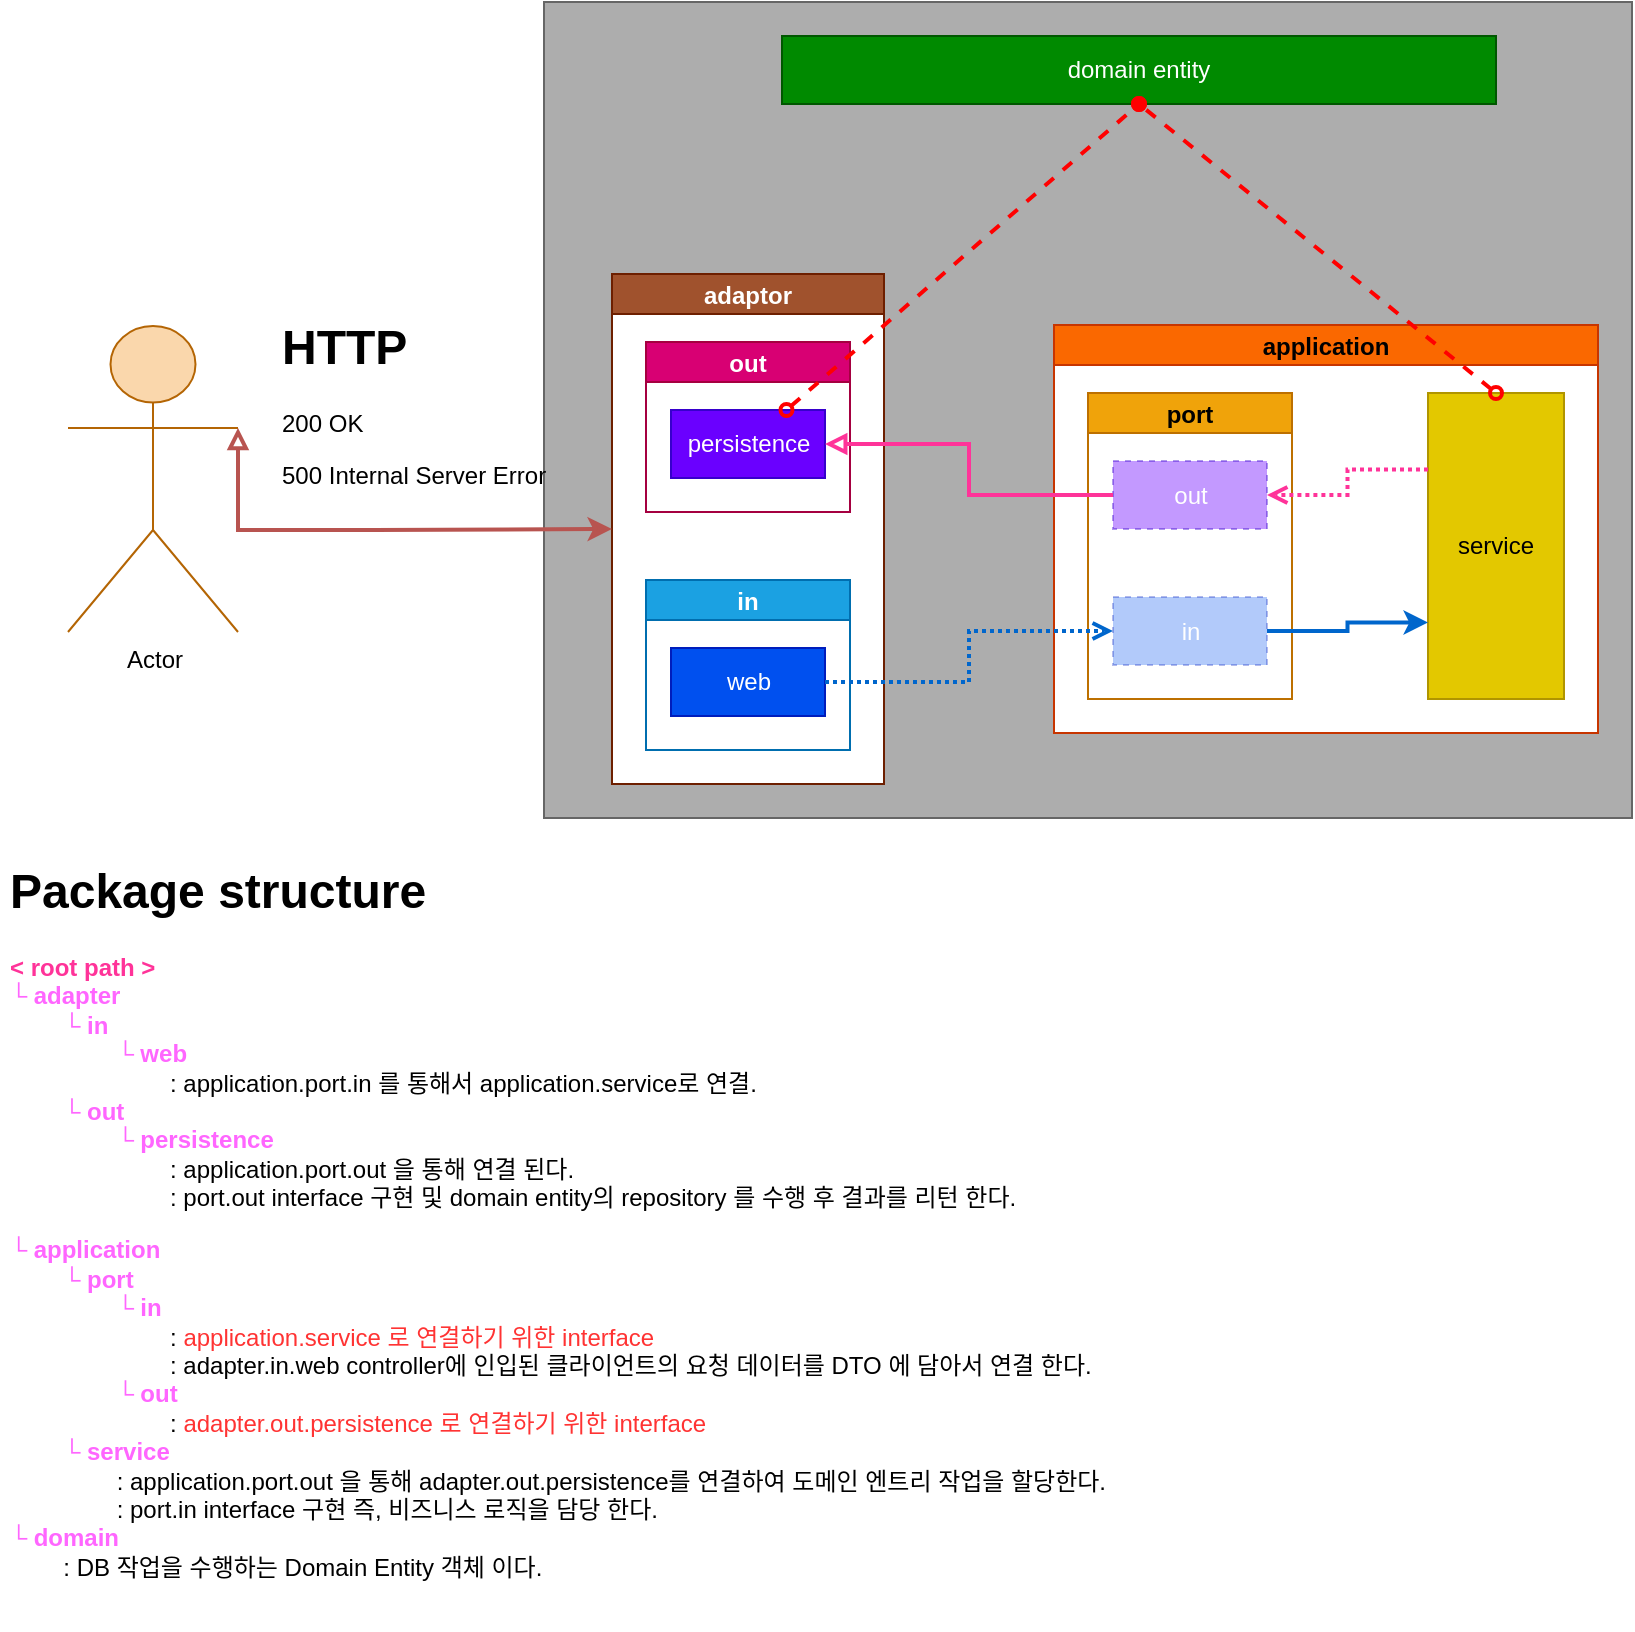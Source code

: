 <mxfile version="20.5.3" type="embed"><diagram id="B3uDLRt_V9X-DplkwoNq" name="Page-1"><mxGraphModel dx="755" dy="772" grid="1" gridSize="17" guides="1" tooltips="1" connect="1" arrows="1" fold="1" page="1" pageScale="1" pageWidth="850" pageHeight="1400" math="0" shadow="0"><root><mxCell id="0"/><mxCell id="1" parent="0"/><mxCell id="132" value="" style="rounded=0;whiteSpace=wrap;html=1;fillColor=#ADADAD;fontColor=#333333;strokeColor=#666666;" parent="1" vertex="1"><mxGeometry x="272" y="119" width="544" height="408" as="geometry"/></mxCell><mxCell id="37" value="adaptor" style="swimlane;startSize=20;horizontal=1;containerType=tree;newEdgeStyle={&quot;edgeStyle&quot;:&quot;elbowEdgeStyle&quot;,&quot;startArrow&quot;:&quot;none&quot;,&quot;endArrow&quot;:&quot;none&quot;};fillColor=#a0522d;fontColor=#ffffff;strokeColor=#6D1F00;swimlaneFillColor=default;" parent="1" vertex="1"><mxGeometry x="306" y="255" width="136" height="255" as="geometry"><mxRectangle x="68" y="102" width="102" height="34" as="alternateBounds"/></mxGeometry></mxCell><mxCell id="91" value="in" style="swimlane;startSize=20;horizontal=1;containerType=tree;newEdgeStyle={&quot;edgeStyle&quot;:&quot;elbowEdgeStyle&quot;,&quot;startArrow&quot;:&quot;none&quot;,&quot;endArrow&quot;:&quot;none&quot;};fillColor=#1ba1e2;strokeColor=#006EAF;fontColor=#ffffff;" parent="37" vertex="1"><mxGeometry x="17" y="153" width="102" height="85" as="geometry"><mxRectangle x="68" y="102" width="102" height="34" as="alternateBounds"/></mxGeometry></mxCell><UserObject label="web" treeRoot="1" id="95"><mxCell style="whiteSpace=wrap;html=1;align=center;treeFolding=1;treeMoving=1;newEdgeStyle={&quot;edgeStyle&quot;:&quot;elbowEdgeStyle&quot;,&quot;startArrow&quot;:&quot;none&quot;,&quot;endArrow&quot;:&quot;none&quot;};fillColor=#0050ef;fontColor=#ffffff;strokeColor=#001DBC;" parent="91" vertex="1"><mxGeometry x="12.5" y="34.0" width="77" height="34" as="geometry"/></mxCell></UserObject><mxCell id="101" value="out" style="swimlane;startSize=20;horizontal=1;containerType=tree;newEdgeStyle={&quot;edgeStyle&quot;:&quot;elbowEdgeStyle&quot;,&quot;startArrow&quot;:&quot;none&quot;,&quot;endArrow&quot;:&quot;none&quot;};fillColor=#d80073;fontColor=#ffffff;strokeColor=#A50040;gradientColor=none;swimlaneFillColor=default;" parent="37" vertex="1"><mxGeometry x="17" y="34" width="102" height="85" as="geometry"><mxRectangle x="68" y="102" width="102" height="34" as="alternateBounds"/></mxGeometry></mxCell><UserObject label="persistence" treeRoot="1" id="102"><mxCell style="whiteSpace=wrap;html=1;align=center;treeFolding=1;treeMoving=1;newEdgeStyle={&quot;edgeStyle&quot;:&quot;elbowEdgeStyle&quot;,&quot;startArrow&quot;:&quot;none&quot;,&quot;endArrow&quot;:&quot;none&quot;};fillColor=#6a00ff;fontColor=#ffffff;strokeColor=#3700CC;" parent="101" vertex="1"><mxGeometry x="12.5" y="34.0" width="77" height="34" as="geometry"/></mxCell></UserObject><mxCell id="63" value="application" style="swimlane;startSize=20;horizontal=1;containerType=tree;newEdgeStyle={&quot;edgeStyle&quot;:&quot;elbowEdgeStyle&quot;,&quot;startArrow&quot;:&quot;none&quot;,&quot;endArrow&quot;:&quot;none&quot;};fillColor=#fa6800;fontColor=#000000;strokeColor=#C73500;gradientColor=none;swimlaneFillColor=default;" parent="1" vertex="1"><mxGeometry x="527" y="280.5" width="272" height="204" as="geometry"><mxRectangle x="68" y="102" width="102" height="34" as="alternateBounds"/></mxGeometry></mxCell><UserObject label="service" treeRoot="1" id="75"><mxCell style="whiteSpace=wrap;html=1;align=center;treeFolding=1;treeMoving=1;newEdgeStyle={&quot;edgeStyle&quot;:&quot;elbowEdgeStyle&quot;,&quot;startArrow&quot;:&quot;none&quot;,&quot;endArrow&quot;:&quot;none&quot;};fillColor=#e3c800;fontColor=#000000;strokeColor=#B09500;" parent="63" vertex="1"><mxGeometry x="187" y="34" width="68" height="153" as="geometry"/></mxCell></UserObject><mxCell id="106" value="port" style="swimlane;startSize=20;horizontal=1;containerType=tree;newEdgeStyle={&quot;edgeStyle&quot;:&quot;elbowEdgeStyle&quot;,&quot;startArrow&quot;:&quot;none&quot;,&quot;endArrow&quot;:&quot;none&quot;};fillColor=#f0a30a;fontColor=#000000;strokeColor=#BD7000;gradientColor=none;swimlaneFillColor=default;" parent="63" vertex="1"><mxGeometry x="17" y="34" width="102" height="153" as="geometry"><mxRectangle x="68" y="102" width="102" height="34" as="alternateBounds"/></mxGeometry></mxCell><UserObject label="out" treeRoot="1" id="107"><mxCell style="whiteSpace=wrap;html=1;align=center;treeFolding=1;treeMoving=1;newEdgeStyle={&quot;edgeStyle&quot;:&quot;elbowEdgeStyle&quot;,&quot;startArrow&quot;:&quot;none&quot;,&quot;endArrow&quot;:&quot;none&quot;};fillColor=#6a00ff;strokeColor=#3700CC;dashed=1;fontColor=#ffffff;opacity=40;" parent="106" vertex="1"><mxGeometry x="12.5" y="34.0" width="77" height="34" as="geometry"/></mxCell></UserObject><UserObject label="in" treeRoot="1" id="108"><mxCell style="whiteSpace=wrap;html=1;align=center;treeFolding=1;treeMoving=1;newEdgeStyle={&quot;edgeStyle&quot;:&quot;elbowEdgeStyle&quot;,&quot;startArrow&quot;:&quot;none&quot;,&quot;endArrow&quot;:&quot;none&quot;};fillColor=#0050ef;strokeColor=#001DBC;dashed=1;strokeWidth=1;fontColor=#ffffff;opacity=30;" parent="106" vertex="1"><mxGeometry x="12.5" y="102" width="77" height="34" as="geometry"/></mxCell></UserObject><mxCell id="116" style="edgeStyle=orthogonalEdgeStyle;rounded=0;orthogonalLoop=1;jettySize=auto;html=1;exitX=1;exitY=0.5;exitDx=0;exitDy=0;entryX=0;entryY=0.75;entryDx=0;entryDy=0;endArrow=classic;endFill=1;fillColor=#1ba1e2;strokeColor=#0066CC;strokeWidth=2;" parent="63" source="108" target="75" edge="1"><mxGeometry relative="1" as="geometry"/></mxCell><mxCell id="118" style="edgeStyle=orthogonalEdgeStyle;rounded=0;orthogonalLoop=1;jettySize=auto;html=1;exitX=0;exitY=0.25;exitDx=0;exitDy=0;entryX=1;entryY=0.5;entryDx=0;entryDy=0;endArrow=open;endFill=0;fillColor=#d80073;strokeColor=#FF3399;dashed=1;dashPattern=1 1;strokeWidth=2;" parent="63" source="75" target="107" edge="1"><mxGeometry relative="1" as="geometry"/></mxCell><mxCell id="115" style="edgeStyle=orthogonalEdgeStyle;rounded=0;orthogonalLoop=1;jettySize=auto;html=1;exitX=1;exitY=0.5;exitDx=0;exitDy=0;entryX=0;entryY=0.5;entryDx=0;entryDy=0;endArrow=open;endFill=0;fillColor=#1ba1e2;strokeColor=#0066CC;dashed=1;dashPattern=1 1;strokeWidth=2;" parent="1" source="95" target="108" edge="1"><mxGeometry relative="1" as="geometry"/></mxCell><mxCell id="117" style="edgeStyle=orthogonalEdgeStyle;rounded=0;orthogonalLoop=1;jettySize=auto;html=1;exitX=0;exitY=0.5;exitDx=0;exitDy=0;endArrow=block;endFill=0;fillColor=#e6d0de;strokeColor=#FF3399;gradientColor=#d5739d;strokeWidth=2;" parent="1" source="107" target="102" edge="1"><mxGeometry relative="1" as="geometry"/></mxCell><UserObject label="domain entity" treeRoot="1" id="121"><mxCell style="whiteSpace=wrap;html=1;align=center;treeFolding=1;treeMoving=1;newEdgeStyle={&quot;edgeStyle&quot;:&quot;elbowEdgeStyle&quot;,&quot;startArrow&quot;:&quot;none&quot;,&quot;endArrow&quot;:&quot;none&quot;};fillColor=#008a00;fontColor=#ffffff;strokeColor=#005700;" parent="1" vertex="1"><mxGeometry x="391" y="136" width="357" height="34" as="geometry"/></mxCell></UserObject><mxCell id="122" value="" style="endArrow=oval;html=1;strokeWidth=2;rounded=0;entryX=0.5;entryY=1;entryDx=0;entryDy=0;exitX=0.5;exitY=0;exitDx=0;exitDy=0;fillColor=#60a917;strokeColor=#FF0000;startArrow=oval;startFill=0;endFill=1;dashed=1;" parent="1" source="75" target="121" edge="1"><mxGeometry width="50" height="50" relative="1" as="geometry"><mxPoint x="663" y="305" as="sourcePoint"/><mxPoint x="713" y="255" as="targetPoint"/></mxGeometry></mxCell><mxCell id="123" value="" style="endArrow=oval;html=1;strokeWidth=2;rounded=0;entryX=0.5;entryY=1;entryDx=0;entryDy=0;exitX=0.75;exitY=0;exitDx=0;exitDy=0;fillColor=#d5e8d4;strokeColor=#FF0000;gradientColor=#97d077;startArrow=oval;startFill=0;endFill=1;dashed=1;" parent="1" source="102" target="121" edge="1"><mxGeometry width="50" height="50" relative="1" as="geometry"><mxPoint x="731" y="369.75" as="sourcePoint"/><mxPoint x="586.5" y="187" as="targetPoint"/></mxGeometry></mxCell><mxCell id="124" value="Actor" style="shape=umlActor;verticalLabelPosition=bottom;verticalAlign=top;html=1;outlineConnect=0;fillColor=#fad7ac;strokeColor=#b46504;" parent="1" vertex="1"><mxGeometry x="34" y="281" width="85" height="153" as="geometry"/></mxCell><mxCell id="127" value="" style="endArrow=classic;startArrow=block;html=1;rounded=0;exitX=1;exitY=0.333;exitDx=0;exitDy=0;exitPerimeter=0;entryX=0;entryY=0.5;entryDx=0;entryDy=0;startFill=0;fillColor=#f8cecc;gradientColor=#ea6b66;strokeColor=#b85450;strokeWidth=2;" parent="1" source="124" target="37" edge="1"><mxGeometry width="50" height="50" relative="1" as="geometry"><mxPoint x="204" y="356" as="sourcePoint"/><mxPoint x="254" y="306" as="targetPoint"/><Array as="points"><mxPoint x="119" y="383"/><mxPoint x="187" y="383"/></Array></mxGeometry></mxCell><mxCell id="128" value="&lt;h1&gt;HTTP&amp;nbsp;&lt;/h1&gt;&lt;p&gt;200 OK&lt;/p&gt;&lt;p&gt;500 Internal Server Error&amp;nbsp;&lt;/p&gt;" style="text;html=1;strokeColor=none;fillColor=none;spacing=5;spacingTop=-20;whiteSpace=wrap;overflow=hidden;rounded=0;" parent="1" vertex="1"><mxGeometry x="136" y="272" width="153" height="103" as="geometry"/></mxCell><mxCell id="130" value="&lt;h1&gt;Package structure&lt;/h1&gt;&lt;p&gt;&lt;b&gt;&lt;font color=&quot;#ff3399&quot;&gt;&amp;lt; root path &amp;gt;&lt;/font&gt;&lt;/b&gt;&lt;br&gt;&lt;font color=&quot;#ff66ff&quot;&gt;&lt;span style=&quot;background-color: initial;&quot;&gt;&lt;b&gt;└ adapter&lt;br&gt;&lt;/b&gt;&lt;/span&gt;&lt;span style=&quot;background-color: initial;&quot;&gt;&lt;span style=&quot;white-space: pre;&quot;&gt;&#9;&lt;/span&gt;&lt;b&gt;└ in&lt;/b&gt;&lt;/span&gt;&lt;span style=&quot;background-color: initial;&quot;&gt;&lt;b&gt;&lt;span style=&quot;white-space: pre;&quot;&gt;&#9;&lt;/span&gt;&lt;br&gt;&lt;/b&gt;&lt;/span&gt;&lt;/font&gt;&lt;span style=&quot;background-color: initial;&quot;&gt;&lt;b&gt;&lt;font color=&quot;#ff66ff&quot;&gt;&lt;span style=&quot;white-space: pre;&quot;&gt;&#9;&lt;/span&gt;&lt;span style=&quot;white-space: pre;&quot;&gt;&#9;&lt;/span&gt;└ web&lt;/font&gt;&lt;/b&gt;&lt;br&gt;&lt;/span&gt;&lt;span style=&quot;background-color: initial; white-space: pre;&quot;&gt;&#9;&lt;/span&gt;&lt;span style=&quot;background-color: initial; white-space: pre;&quot;&gt;&#9;&lt;/span&gt;&lt;span style=&quot;background-color: initial; white-space: pre;&quot;&gt;&#9;&lt;/span&gt;&lt;span style=&quot;background-color: initial;&quot;&gt;: application.port.in 를 통해서 application.service로 연결.&lt;br&gt;&lt;/span&gt;&lt;font color=&quot;#ff66ff&quot;&gt;&lt;span style=&quot;background-color: initial; white-space: pre;&quot;&gt;&#9;&lt;/span&gt;&lt;b&gt;&lt;span style=&quot;background-color: initial;&quot;&gt;└ out&lt;br&gt;&lt;/span&gt;&lt;span style=&quot;background-color: initial; white-space: pre;&quot;&gt;&#9;&lt;/span&gt;&lt;span style=&quot;background-color: initial; white-space: pre;&quot;&gt;&#9;&lt;/span&gt;&lt;/b&gt;&lt;/font&gt;&lt;span style=&quot;background-color: initial;&quot;&gt;&lt;b&gt;&lt;font color=&quot;#ff66ff&quot;&gt;└ persistence&lt;/font&gt;&lt;/b&gt;&lt;br&gt;&lt;/span&gt;&lt;span style=&quot;background-color: initial; white-space: pre;&quot;&gt;&#9;&lt;/span&gt;&lt;span style=&quot;background-color: initial; white-space: pre;&quot;&gt;&#9;&lt;/span&gt;&lt;span style=&quot;background-color: initial; white-space: pre;&quot;&gt;&#9;&lt;/span&gt;&lt;span style=&quot;background-color: initial;&quot;&gt;: application.port.out 을 통해 연결 된다.&lt;br&gt;&lt;span style=&quot;white-space: pre;&quot;&gt;&#9;&lt;/span&gt;&lt;span style=&quot;white-space: pre;&quot;&gt;&#9;&lt;/span&gt;&lt;span style=&quot;white-space: pre;&quot;&gt;&#9;&lt;/span&gt;: port.out interface 구현 및 domain entity의 repository 를 수행 후 결과를 리턴 한다.&lt;/span&gt;&lt;br&gt;&lt;/p&gt;&lt;p&gt;&lt;b&gt;&lt;font color=&quot;#ff66ff&quot;&gt;└ application&lt;br&gt;&lt;span style=&quot;background-color: initial;&quot;&gt;&lt;span style=&quot;white-space: pre;&quot;&gt;&#9;&lt;/span&gt;└ port&lt;br&gt;&lt;/span&gt;&lt;/font&gt;&lt;/b&gt;&lt;span style=&quot;background-color: initial;&quot;&gt;&lt;b&gt;&lt;font color=&quot;#ff66ff&quot;&gt;&lt;span style=&quot;white-space: pre;&quot;&gt;&#9;&lt;/span&gt;&lt;span style=&quot;white-space: pre;&quot;&gt;&#9;&lt;/span&gt;└ in&lt;/font&gt;&lt;/b&gt;&lt;br&gt;&lt;/span&gt;&lt;span style=&quot;background-color: initial;&quot;&gt;&lt;span style=&quot;white-space: pre;&quot;&gt;&#9;&lt;/span&gt;&lt;span style=&quot;white-space: pre;&quot;&gt;&#9;&lt;/span&gt;&lt;span style=&quot;white-space: pre;&quot;&gt;&#9;&lt;/span&gt;: &lt;font color=&quot;#ff3333&quot;&gt;application.service 로 연결하기 위한 interface&lt;/font&gt;&lt;br&gt;&lt;/span&gt;&lt;span style=&quot;background-color: initial;&quot;&gt;&lt;span style=&quot;white-space: pre;&quot;&gt;&#9;&lt;/span&gt;&lt;span style=&quot;white-space: pre;&quot;&gt;&#9;&lt;/span&gt;&lt;span style=&quot;white-space: pre;&quot;&gt;&#9;&lt;/span&gt;: adapter.in.web controller에 인입된 클라이언트의 요청 데이터를 DTO 에 담아서 연결 한다.&lt;br&gt;&lt;/span&gt;&lt;span style=&quot;background-color: initial;&quot;&gt;&lt;font color=&quot;#ff66ff&quot;&gt;&lt;span style=&quot;white-space: pre;&quot;&gt;&#9;&lt;/span&gt;&lt;span style=&quot;white-space: pre;&quot;&gt;&#9;&lt;/span&gt;&lt;b&gt;└ out&lt;/b&gt;&lt;/font&gt;&lt;br&gt;&lt;/span&gt;&lt;span style=&quot;background-color: initial;&quot;&gt;&lt;span style=&quot;white-space: pre;&quot;&gt;&#9;&lt;/span&gt;&lt;span style=&quot;white-space: pre;&quot;&gt;&#9;&lt;/span&gt;&lt;span style=&quot;white-space: pre;&quot;&gt;&#9;&lt;/span&gt;: &lt;font color=&quot;#ff3333&quot;&gt;adapter.out.persistence 로 연결하기 위한 interface&lt;/font&gt;&lt;br&gt;&lt;/span&gt;&lt;span style=&quot;background-color: initial;&quot;&gt;&lt;font color=&quot;#ff66ff&quot;&gt;&lt;span style=&quot;white-space: pre;&quot;&gt;&#9;&lt;/span&gt;&lt;b&gt;└ service&lt;/b&gt;&lt;/font&gt;&lt;br&gt;&lt;/span&gt;&lt;span style=&quot;background-color: initial;&quot;&gt;&lt;span style=&quot;white-space: pre;&quot;&gt;&#9;&lt;/span&gt;&lt;span style=&quot;white-space: pre;&quot;&gt;&#9;&lt;/span&gt;: application.port.out 을 통해 adapter.out.persistence를 연결하여 도메인 엔트리 작업을 할당한다.&lt;br&gt;&lt;span style=&quot;white-space: pre;&quot;&gt;&#9;&lt;/span&gt;&lt;span style=&quot;white-space: pre;&quot;&gt;&#9;&lt;/span&gt;: port.in interface 구현 즉, 비즈니스 로직을 담당 한다.&lt;br&gt;&lt;/span&gt;&lt;span style=&quot;background-color: initial;&quot;&gt;&lt;b&gt;&lt;font color=&quot;#ff66ff&quot;&gt;└ domain&lt;/font&gt;&lt;/b&gt;&lt;br&gt;&lt;/span&gt;&lt;span style=&quot;background-color: initial;&quot;&gt;&lt;span style=&quot;white-space: pre;&quot;&gt;&#9;&lt;/span&gt;: DB 작업을 수행하는 Domain Entity 객체 이다.&lt;/span&gt;&lt;/p&gt;" style="text;html=1;strokeColor=none;fillColor=none;spacing=5;spacingTop=-20;whiteSpace=wrap;overflow=hidden;rounded=0;" parent="1" vertex="1"><mxGeometry y="544" width="782" height="389" as="geometry"/></mxCell><mxCell id="34" value="Untitled Layer" parent="0"/><mxCell id="133" value="Untitled Layer" parent="0"/></root></mxGraphModel></diagram></mxfile>
